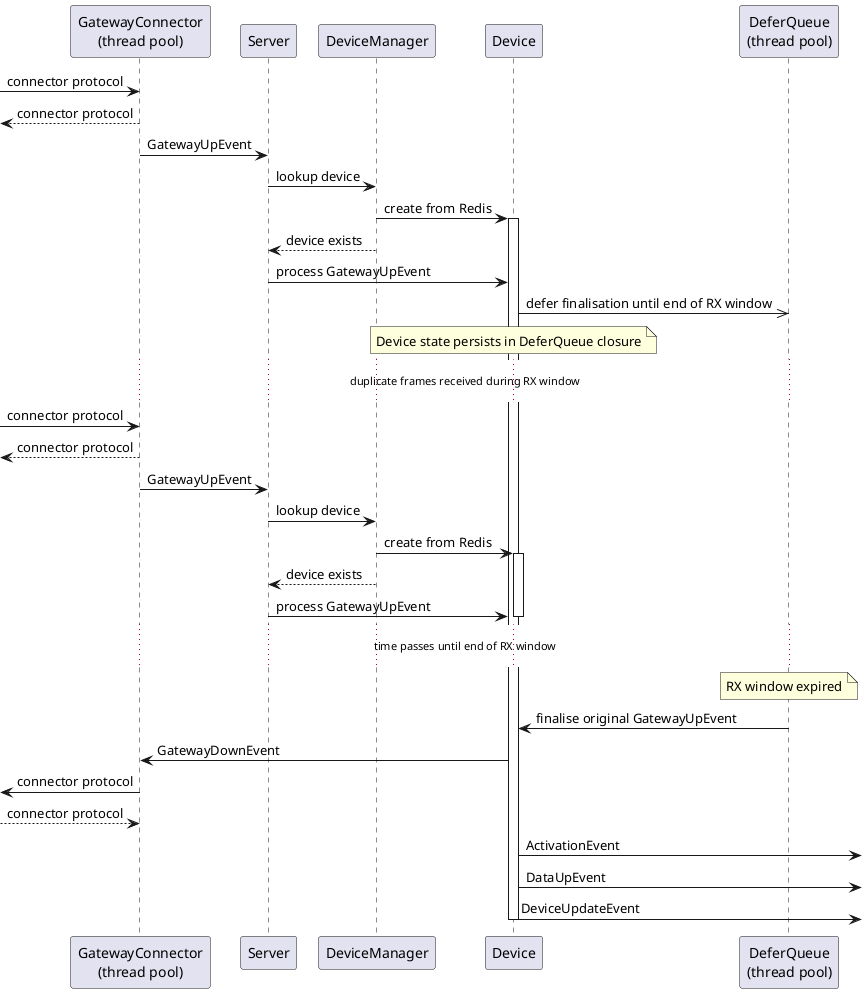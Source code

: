 @startuml

participant "GatewayConnector\n(thread pool)" as GatewayConnector
participant Server
participant DeviceManager
participant Device
participant "DeferQueue\n(thread pool)" as Defer

[-> GatewayConnector: connector protocol
[<-- GatewayConnector: connector protocol

Server <- GatewayConnector: GatewayUpEvent

Server -> DeviceManager: lookup device

DeviceManager -> Device: create from Redis

activate Device

Server <-- DeviceManager: device exists

Server -> Device: process GatewayUpEvent

Device ->> Defer: defer finalisation until end of RX window

note over Device: Device state persists in DeferQueue closure

... duplicate frames received during RX window ...

[-> GatewayConnector: connector protocol
[<-- GatewayConnector: connector protocol

Server <- GatewayConnector: GatewayUpEvent

Server -> DeviceManager: lookup device

DeviceManager -> Device: create from Redis

activate Device

Server <-- DeviceManager: device exists

Server -> Device: process GatewayUpEvent

deactivate Device

... time passes until end of RX window ...

note over Defer: RX window expired

Defer -> Device: finalise original GatewayUpEvent

GatewayConnector <- Device: GatewayDownEvent
[<- GatewayConnector : connector protocol
[--> GatewayConnector: connector protocol

Device ->] : ActivationEvent
Device ->] : DataUpEvent
Device ->] : DeviceUpdateEvent

deactivate Device

@enduml

